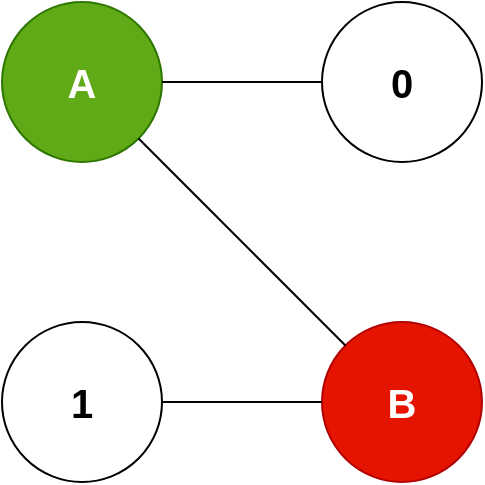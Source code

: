 <mxfile scale="2" border="20">
    <diagram name="Page-1" id="bOZXkhg8XM-jqh5l0-2z">
        <mxGraphModel dx="786" dy="560" grid="1" gridSize="10" guides="1" tooltips="1" connect="1" arrows="1" fold="1" page="1" pageScale="1" pageWidth="850" pageHeight="1100" background="#ffffff" math="0" shadow="0">
            <root>
                <mxCell id="0"/>
                <mxCell id="1" parent="0"/>
                <mxCell id="6nT2ijTSV0aqs73FIALI-1" value="&lt;font style=&quot;font-size: 20px;&quot;&gt;&lt;b&gt;A&lt;/b&gt;&lt;/font&gt;" style="ellipse;whiteSpace=wrap;html=1;aspect=fixed;fillColor=#60a917;fontColor=#ffffff;strokeColor=#2D7600;" parent="1" vertex="1">
                    <mxGeometry x="200" y="160" width="80" height="80" as="geometry"/>
                </mxCell>
                <mxCell id="6nT2ijTSV0aqs73FIALI-2" value="&lt;b&gt;&lt;font style=&quot;font-size: 20px;&quot;&gt;0&lt;/font&gt;&lt;/b&gt;" style="ellipse;whiteSpace=wrap;html=1;aspect=fixed;" parent="1" vertex="1">
                    <mxGeometry x="360" y="160" width="80" height="80" as="geometry"/>
                </mxCell>
                <mxCell id="6nT2ijTSV0aqs73FIALI-4" value="&lt;font style=&quot;font-size: 20px;&quot;&gt;&lt;b&gt;B&lt;/b&gt;&lt;/font&gt;" style="ellipse;whiteSpace=wrap;html=1;aspect=fixed;fillColor=light-dark(#E51400,#FF0000);fontColor=#ffffff;strokeColor=#B20000;" parent="1" vertex="1">
                    <mxGeometry x="360" y="320" width="80" height="80" as="geometry"/>
                </mxCell>
                <mxCell id="6nT2ijTSV0aqs73FIALI-5" value="&lt;font style=&quot;font-size: 20px;&quot;&gt;&lt;b&gt;1&lt;/b&gt;&lt;/font&gt;" style="ellipse;whiteSpace=wrap;html=1;aspect=fixed;" parent="1" vertex="1">
                    <mxGeometry x="200" y="320" width="80" height="80" as="geometry"/>
                </mxCell>
                <mxCell id="6nT2ijTSV0aqs73FIALI-7" value="" style="endArrow=none;html=1;rounded=0;entryX=0;entryY=0.5;entryDx=0;entryDy=0;exitX=1;exitY=0.5;exitDx=0;exitDy=0;" parent="1" source="6nT2ijTSV0aqs73FIALI-1" target="6nT2ijTSV0aqs73FIALI-2" edge="1">
                    <mxGeometry width="50" height="50" relative="1" as="geometry">
                        <mxPoint x="400" y="410" as="sourcePoint"/>
                        <mxPoint x="450" y="360" as="targetPoint"/>
                    </mxGeometry>
                </mxCell>
                <mxCell id="6nT2ijTSV0aqs73FIALI-9" value="" style="endArrow=none;html=1;rounded=0;exitX=1;exitY=1;exitDx=0;exitDy=0;entryX=0;entryY=0;entryDx=0;entryDy=0;" parent="1" source="6nT2ijTSV0aqs73FIALI-1" target="6nT2ijTSV0aqs73FIALI-4" edge="1">
                    <mxGeometry width="50" height="50" relative="1" as="geometry">
                        <mxPoint x="400" y="410" as="sourcePoint"/>
                        <mxPoint x="450" y="360" as="targetPoint"/>
                    </mxGeometry>
                </mxCell>
                <mxCell id="6nT2ijTSV0aqs73FIALI-10" value="" style="endArrow=none;html=1;rounded=0;exitX=1;exitY=0.5;exitDx=0;exitDy=0;entryX=0;entryY=0.5;entryDx=0;entryDy=0;" parent="1" source="6nT2ijTSV0aqs73FIALI-5" target="6nT2ijTSV0aqs73FIALI-4" edge="1">
                    <mxGeometry width="50" height="50" relative="1" as="geometry">
                        <mxPoint x="400" y="410" as="sourcePoint"/>
                        <mxPoint x="450" y="360" as="targetPoint"/>
                    </mxGeometry>
                </mxCell>
            </root>
        </mxGraphModel>
    </diagram>
</mxfile>